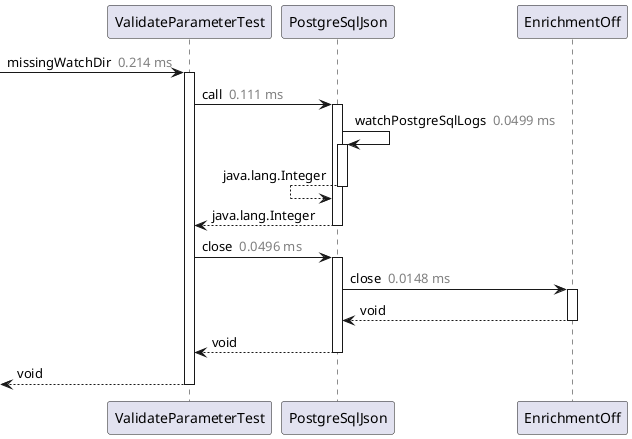 @startuml

participant ValidateParameterTest as "ValidateParameterTest"
participant PostgreSqlJson as "PostgreSqlJson"
participant EnrichmentOff as "EnrichmentOff"
  [->ValidateParameterTest: missingWatchDir <color:gray> 0.214 ms</color>
  activate ValidateParameterTest
    ValidateParameterTest->PostgreSqlJson: call <color:gray> 0.111 ms</color>
    activate PostgreSqlJson
      PostgreSqlJson->PostgreSqlJson: watchPostgreSqlLogs <color:gray> 0.0499 ms</color>
      activate PostgreSqlJson
      PostgreSqlJson<--PostgreSqlJson: java.lang.Integer
      deactivate PostgreSqlJson
    ValidateParameterTest<--PostgreSqlJson: java.lang.Integer
    deactivate PostgreSqlJson
    ValidateParameterTest->PostgreSqlJson: close <color:gray> 0.0496 ms</color>
    activate PostgreSqlJson
      PostgreSqlJson->EnrichmentOff: close <color:gray> 0.0148 ms</color>
      activate EnrichmentOff
      PostgreSqlJson<--EnrichmentOff: void
      deactivate EnrichmentOff
    ValidateParameterTest<--PostgreSqlJson: void
    deactivate PostgreSqlJson
  [<--ValidateParameterTest: void
  deactivate ValidateParameterTest
@enduml